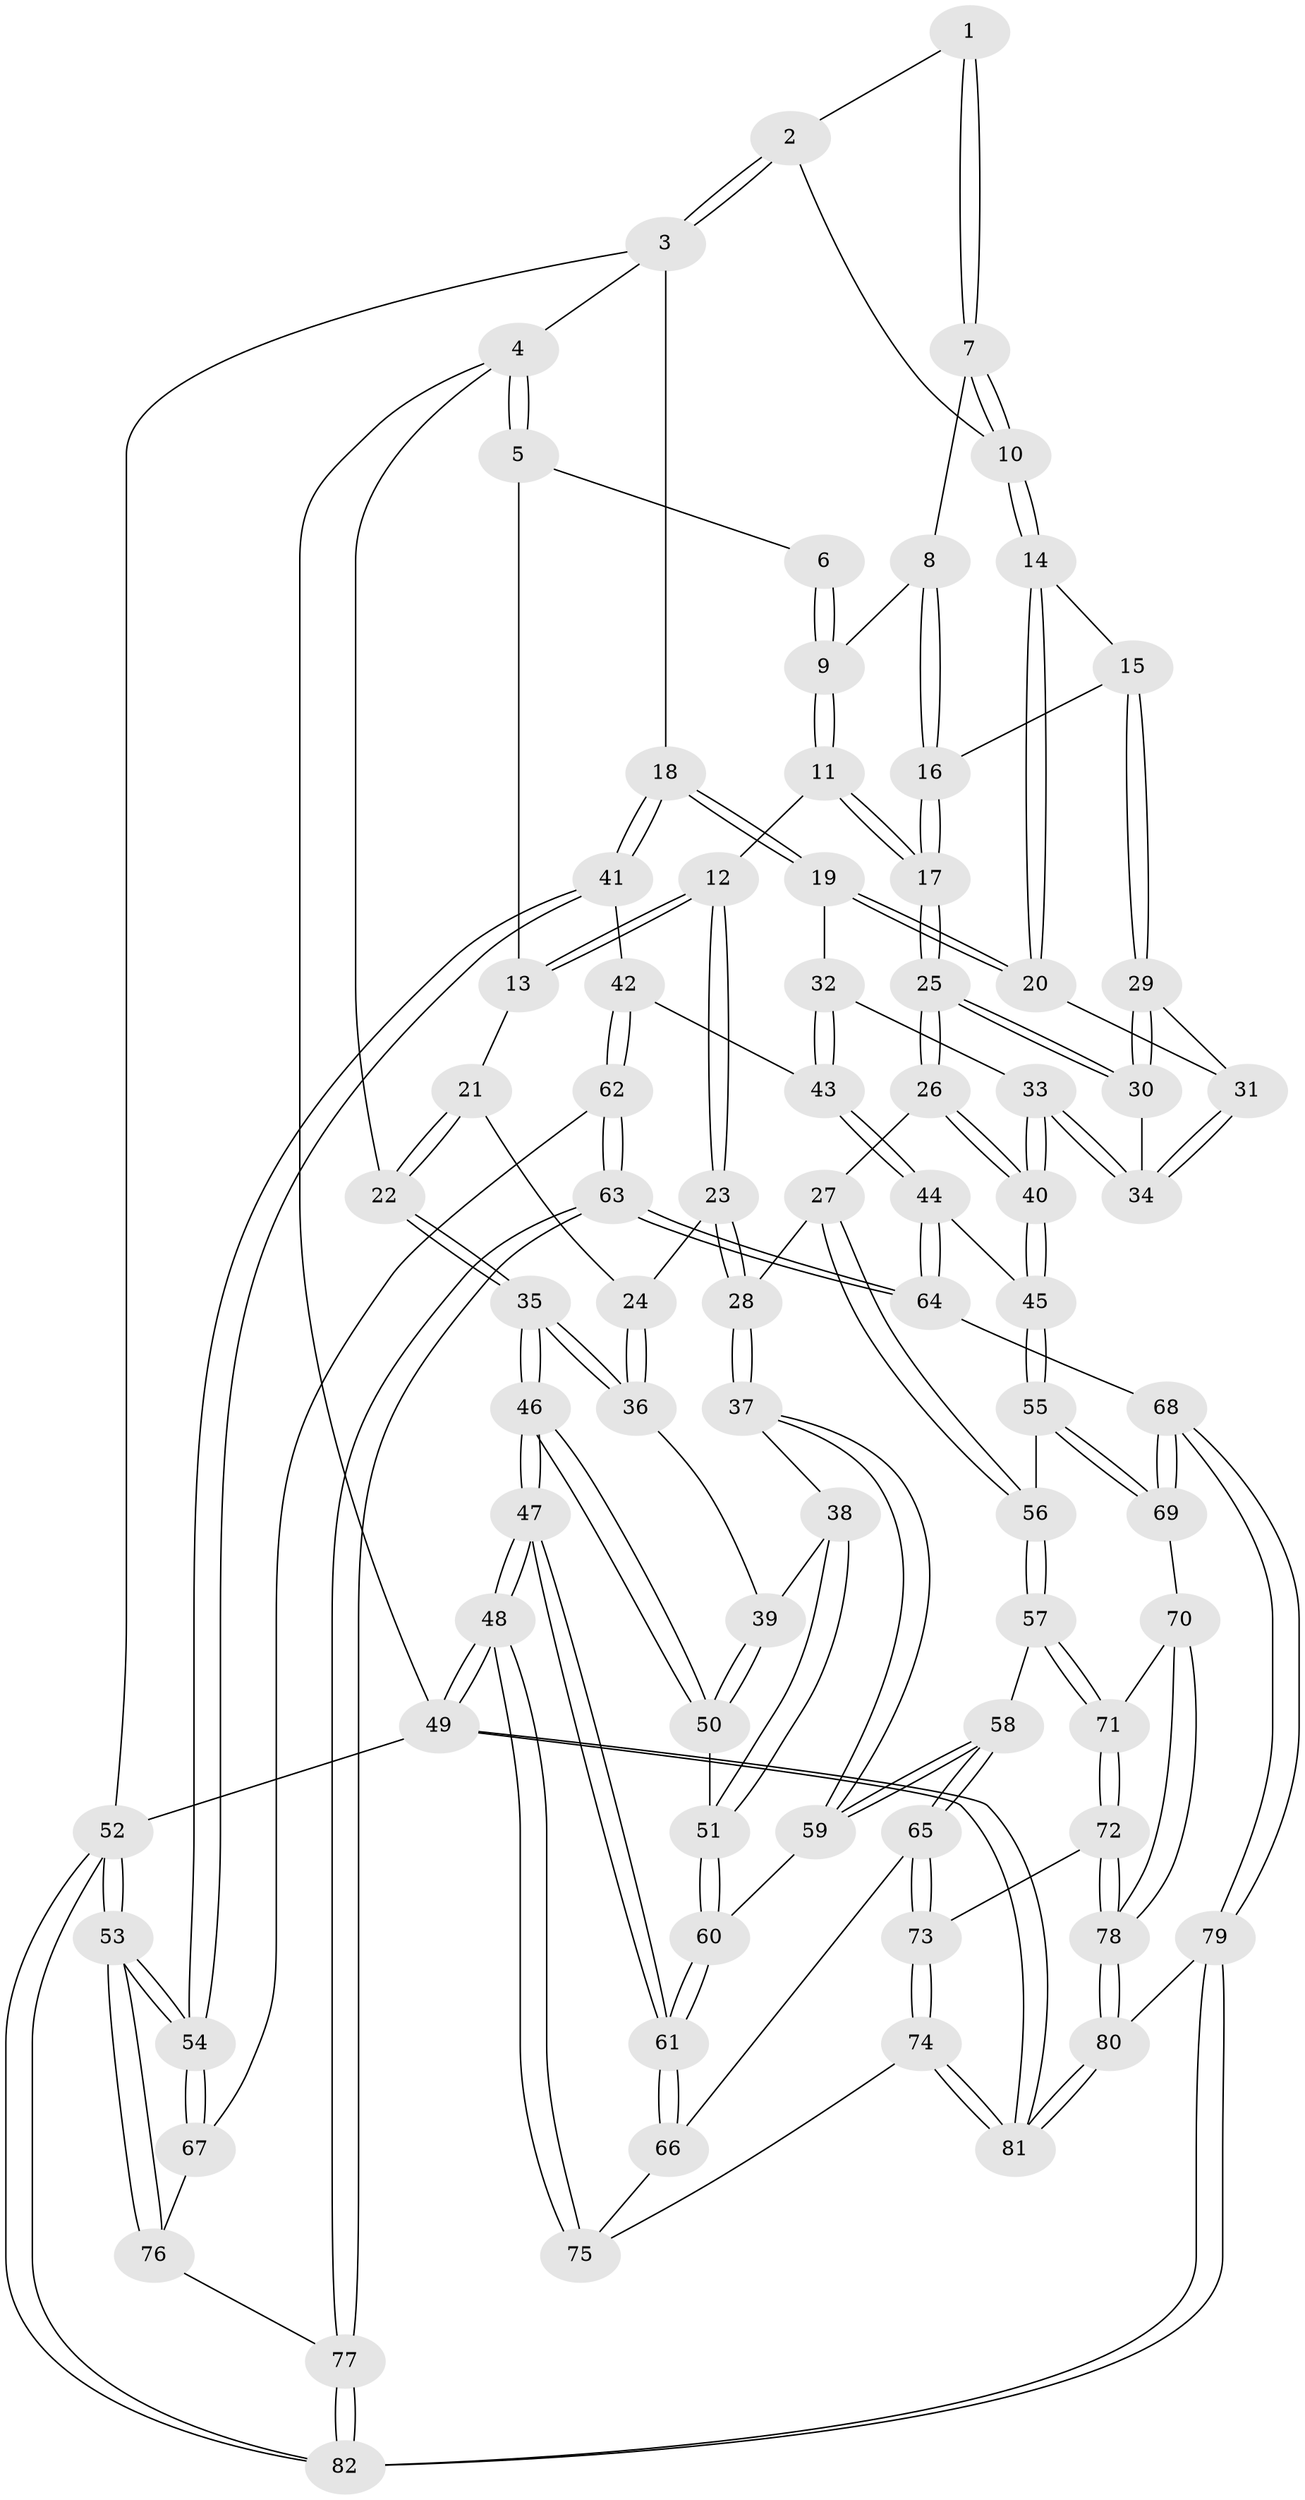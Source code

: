 // coarse degree distribution, {4: 0.43902439024390244, 7: 0.024390243902439025, 3: 0.12195121951219512, 5: 0.24390243902439024, 6: 0.17073170731707318}
// Generated by graph-tools (version 1.1) at 2025/21/03/04/25 18:21:10]
// undirected, 82 vertices, 202 edges
graph export_dot {
graph [start="1"]
  node [color=gray90,style=filled];
  1 [pos="+0.5048385929193376+0"];
  2 [pos="+0.7937348559282015+0"];
  3 [pos="+1+0"];
  4 [pos="+0+0"];
  5 [pos="+0.017875014935664502+0"];
  6 [pos="+0.2512443914999425+0"];
  7 [pos="+0.4992244854472796+0.09486934678506447"];
  8 [pos="+0.45173425200817235+0.13570416058251913"];
  9 [pos="+0.337744141838728+0.13221350467764498"];
  10 [pos="+0.615126577549343+0.17544830584060656"];
  11 [pos="+0.2980751753734957+0.2480668846870476"];
  12 [pos="+0.2859104735985745+0.2501718298318769"];
  13 [pos="+0.22654050540060564+0.23457461198869695"];
  14 [pos="+0.6281043225475268+0.2433612172056664"];
  15 [pos="+0.5763760813438457+0.268145996994927"];
  16 [pos="+0.4712737225834745+0.2204512858865535"];
  17 [pos="+0.34968462956134244+0.2884913677274464"];
  18 [pos="+1+0.13237422826023912"];
  19 [pos="+0.7530577939859019+0.28626547918335365"];
  20 [pos="+0.6958605898626402+0.27327140764066904"];
  21 [pos="+0.1144657689678218+0.26358897857494556"];
  22 [pos="+0+0"];
  23 [pos="+0.20359750370610194+0.4012817731874788"];
  24 [pos="+0.10782654401644352+0.36343693103401836"];
  25 [pos="+0.4221872988513219+0.4274677812461458"];
  26 [pos="+0.38406441763958515+0.510120870891654"];
  27 [pos="+0.37386244593560397+0.5164882289037743"];
  28 [pos="+0.27312932612243324+0.5430727148293432"];
  29 [pos="+0.5136648445298985+0.3590941352528271"];
  30 [pos="+0.4526638829841132+0.4149266047116896"];
  31 [pos="+0.6202393136141742+0.4075539889814159"];
  32 [pos="+0.7219524280107762+0.47777189586339497"];
  33 [pos="+0.6497913867636987+0.49811149818551087"];
  34 [pos="+0.635964153268004+0.48479400997793665"];
  35 [pos="+0+0.4564329724341151"];
  36 [pos="+0+0.47271382214921037"];
  37 [pos="+0.26572554072961857+0.5497962136308364"];
  38 [pos="+0.14146276566853583+0.5484755035731543"];
  39 [pos="+0.06314418691004563+0.5325388236680616"];
  40 [pos="+0.5832237126547457+0.6314499544562298"];
  41 [pos="+1+0.5544867379737572"];
  42 [pos="+0.9328753294693228+0.6169171395557794"];
  43 [pos="+0.9098223998029737+0.6177471806063868"];
  44 [pos="+0.6989875617265825+0.7285088065845471"];
  45 [pos="+0.6063663370397827+0.6954075697664425"];
  46 [pos="+0+0.9029588736995549"];
  47 [pos="+0+0.9095085571370263"];
  48 [pos="+0+1"];
  49 [pos="+0+1"];
  50 [pos="+0.05519872875153143+0.6396661426357967"];
  51 [pos="+0.10334668020045393+0.7046083650097346"];
  52 [pos="+1+1"];
  53 [pos="+1+0.9739656922133993"];
  54 [pos="+1+0.828550593239698"];
  55 [pos="+0.5087708062742439+0.7743878253490193"];
  56 [pos="+0.42484946107431043+0.7521786326327649"];
  57 [pos="+0.3170375730055658+0.7873522673123466"];
  58 [pos="+0.271902011222043+0.7686454597930318"];
  59 [pos="+0.2402133565257573+0.7194312908423348"];
  60 [pos="+0.11426141776264703+0.738881686039014"];
  61 [pos="+0.023935978245429312+0.8169872079875904"];
  62 [pos="+0.8947566173563478+0.8318729084320589"];
  63 [pos="+0.7645397177046057+0.9745461528982007"];
  64 [pos="+0.7281644593566866+0.9139534383414463"];
  65 [pos="+0.22671532720174858+0.8381993873268847"];
  66 [pos="+0.1392588323880862+0.8659295151794283"];
  67 [pos="+0.9629116909128834+0.8830580249534143"];
  68 [pos="+0.5265292598323655+0.891275688066718"];
  69 [pos="+0.5074973253978017+0.8523916035072215"];
  70 [pos="+0.4133777986413085+0.8905080553282899"];
  71 [pos="+0.3321904867663702+0.8334710018261964"];
  72 [pos="+0.3159944518264502+0.9327248957863812"];
  73 [pos="+0.23446075429056146+0.9299733748908837"];
  74 [pos="+0.19250197147427772+0.9756137230097824"];
  75 [pos="+0.1502865724157299+0.9009871314627179"];
  76 [pos="+0.9383473999434645+0.9467562554592045"];
  77 [pos="+0.779985425085539+1"];
  78 [pos="+0.37618015494015944+1"];
  79 [pos="+0.47148672219223653+1"];
  80 [pos="+0.43170220549036015+1"];
  81 [pos="+0.08795412095831541+1"];
  82 [pos="+0.7662534689536865+1"];
  1 -- 2;
  1 -- 7;
  1 -- 7;
  2 -- 3;
  2 -- 3;
  2 -- 10;
  3 -- 4;
  3 -- 18;
  3 -- 52;
  4 -- 5;
  4 -- 5;
  4 -- 22;
  4 -- 49;
  5 -- 6;
  5 -- 13;
  6 -- 9;
  6 -- 9;
  7 -- 8;
  7 -- 10;
  7 -- 10;
  8 -- 9;
  8 -- 16;
  8 -- 16;
  9 -- 11;
  9 -- 11;
  10 -- 14;
  10 -- 14;
  11 -- 12;
  11 -- 17;
  11 -- 17;
  12 -- 13;
  12 -- 13;
  12 -- 23;
  12 -- 23;
  13 -- 21;
  14 -- 15;
  14 -- 20;
  14 -- 20;
  15 -- 16;
  15 -- 29;
  15 -- 29;
  16 -- 17;
  16 -- 17;
  17 -- 25;
  17 -- 25;
  18 -- 19;
  18 -- 19;
  18 -- 41;
  18 -- 41;
  19 -- 20;
  19 -- 20;
  19 -- 32;
  20 -- 31;
  21 -- 22;
  21 -- 22;
  21 -- 24;
  22 -- 35;
  22 -- 35;
  23 -- 24;
  23 -- 28;
  23 -- 28;
  24 -- 36;
  24 -- 36;
  25 -- 26;
  25 -- 26;
  25 -- 30;
  25 -- 30;
  26 -- 27;
  26 -- 40;
  26 -- 40;
  27 -- 28;
  27 -- 56;
  27 -- 56;
  28 -- 37;
  28 -- 37;
  29 -- 30;
  29 -- 30;
  29 -- 31;
  30 -- 34;
  31 -- 34;
  31 -- 34;
  32 -- 33;
  32 -- 43;
  32 -- 43;
  33 -- 34;
  33 -- 34;
  33 -- 40;
  33 -- 40;
  35 -- 36;
  35 -- 36;
  35 -- 46;
  35 -- 46;
  36 -- 39;
  37 -- 38;
  37 -- 59;
  37 -- 59;
  38 -- 39;
  38 -- 51;
  38 -- 51;
  39 -- 50;
  39 -- 50;
  40 -- 45;
  40 -- 45;
  41 -- 42;
  41 -- 54;
  41 -- 54;
  42 -- 43;
  42 -- 62;
  42 -- 62;
  43 -- 44;
  43 -- 44;
  44 -- 45;
  44 -- 64;
  44 -- 64;
  45 -- 55;
  45 -- 55;
  46 -- 47;
  46 -- 47;
  46 -- 50;
  46 -- 50;
  47 -- 48;
  47 -- 48;
  47 -- 61;
  47 -- 61;
  48 -- 49;
  48 -- 49;
  48 -- 75;
  48 -- 75;
  49 -- 81;
  49 -- 81;
  49 -- 52;
  50 -- 51;
  51 -- 60;
  51 -- 60;
  52 -- 53;
  52 -- 53;
  52 -- 82;
  52 -- 82;
  53 -- 54;
  53 -- 54;
  53 -- 76;
  53 -- 76;
  54 -- 67;
  54 -- 67;
  55 -- 56;
  55 -- 69;
  55 -- 69;
  56 -- 57;
  56 -- 57;
  57 -- 58;
  57 -- 71;
  57 -- 71;
  58 -- 59;
  58 -- 59;
  58 -- 65;
  58 -- 65;
  59 -- 60;
  60 -- 61;
  60 -- 61;
  61 -- 66;
  61 -- 66;
  62 -- 63;
  62 -- 63;
  62 -- 67;
  63 -- 64;
  63 -- 64;
  63 -- 77;
  63 -- 77;
  64 -- 68;
  65 -- 66;
  65 -- 73;
  65 -- 73;
  66 -- 75;
  67 -- 76;
  68 -- 69;
  68 -- 69;
  68 -- 79;
  68 -- 79;
  69 -- 70;
  70 -- 71;
  70 -- 78;
  70 -- 78;
  71 -- 72;
  71 -- 72;
  72 -- 73;
  72 -- 78;
  72 -- 78;
  73 -- 74;
  73 -- 74;
  74 -- 75;
  74 -- 81;
  74 -- 81;
  76 -- 77;
  77 -- 82;
  77 -- 82;
  78 -- 80;
  78 -- 80;
  79 -- 80;
  79 -- 82;
  79 -- 82;
  80 -- 81;
  80 -- 81;
}
